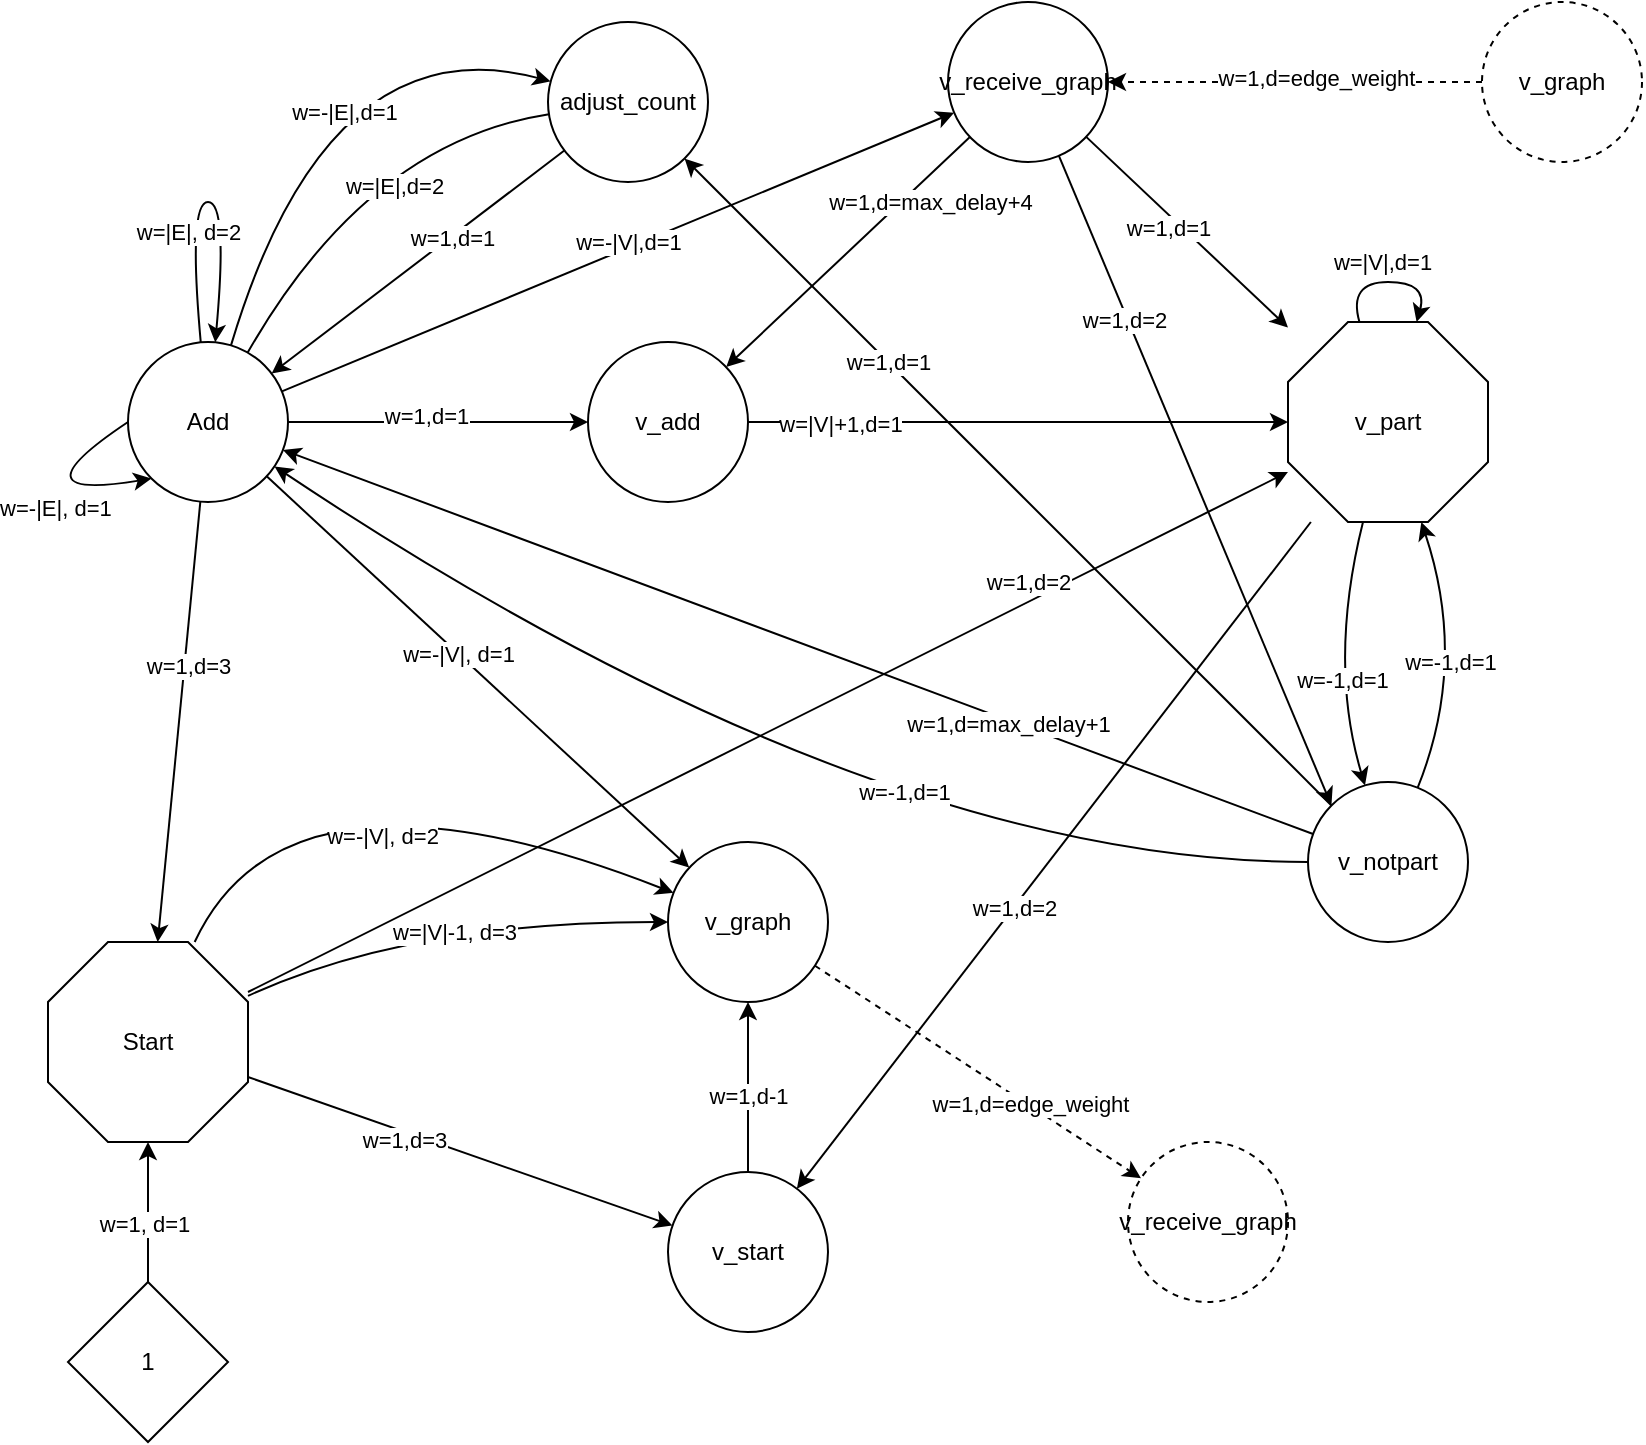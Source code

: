 <mxfile version="25.0.3">
  <diagram name="Pagina-1" id="IN2GnqsbCBUMsIS-wJ98">
    <mxGraphModel dx="670" dy="943" grid="1" gridSize="10" guides="1" tooltips="1" connect="1" arrows="1" fold="1" page="1" pageScale="1" pageWidth="827" pageHeight="1169" math="0" shadow="0">
      <root>
        <mxCell id="0" />
        <mxCell id="1" parent="0" />
        <mxCell id="YsAKR73XazrwtLxm75Nd-1" value="1" style="rhombus;whiteSpace=wrap;html=1;" parent="1" vertex="1">
          <mxGeometry x="40" y="640" width="80" height="80" as="geometry" />
        </mxCell>
        <mxCell id="YsAKR73XazrwtLxm75Nd-2" value="Start" style="whiteSpace=wrap;html=1;shape=mxgraph.basic.octagon2;align=center;verticalAlign=middle;dx=15;" parent="1" vertex="1">
          <mxGeometry x="30" y="470" width="100" height="100" as="geometry" />
        </mxCell>
        <mxCell id="YsAKR73XazrwtLxm75Nd-3" value="" style="endArrow=classic;html=1;rounded=0;" parent="1" source="YsAKR73XazrwtLxm75Nd-1" target="YsAKR73XazrwtLxm75Nd-2" edge="1">
          <mxGeometry width="50" height="50" relative="1" as="geometry">
            <mxPoint x="390" y="410" as="sourcePoint" />
            <mxPoint x="440" y="360" as="targetPoint" />
          </mxGeometry>
        </mxCell>
        <mxCell id="YsAKR73XazrwtLxm75Nd-24" value="w=1, d=1" style="edgeLabel;html=1;align=center;verticalAlign=middle;resizable=0;points=[];" parent="YsAKR73XazrwtLxm75Nd-3" vertex="1" connectable="0">
          <mxGeometry x="-0.171" y="2" relative="1" as="geometry">
            <mxPoint as="offset" />
          </mxGeometry>
        </mxCell>
        <mxCell id="YsAKR73XazrwtLxm75Nd-4" value="v_graph" style="ellipse;whiteSpace=wrap;html=1;aspect=fixed;" parent="1" vertex="1">
          <mxGeometry x="340" y="420" width="80" height="80" as="geometry" />
        </mxCell>
        <mxCell id="YsAKR73XazrwtLxm75Nd-5" value="" style="endArrow=classic;html=1;rounded=0;curved=1;" parent="1" source="YsAKR73XazrwtLxm75Nd-2" target="YsAKR73XazrwtLxm75Nd-4" edge="1">
          <mxGeometry width="50" height="50" relative="1" as="geometry">
            <mxPoint x="390" y="410" as="sourcePoint" />
            <mxPoint x="440" y="360" as="targetPoint" />
            <Array as="points">
              <mxPoint x="150" y="370" />
            </Array>
          </mxGeometry>
        </mxCell>
        <mxCell id="YsAKR73XazrwtLxm75Nd-35" value="w=-|V|, d=2" style="edgeLabel;html=1;align=center;verticalAlign=middle;resizable=0;points=[];" parent="YsAKR73XazrwtLxm75Nd-5" vertex="1" connectable="0">
          <mxGeometry x="0.083" y="-26" relative="1" as="geometry">
            <mxPoint x="-1" as="offset" />
          </mxGeometry>
        </mxCell>
        <mxCell id="YsAKR73XazrwtLxm75Nd-7" value="v_add" style="ellipse;whiteSpace=wrap;html=1;aspect=fixed;" parent="1" vertex="1">
          <mxGeometry x="300" y="170" width="80" height="80" as="geometry" />
        </mxCell>
        <mxCell id="YsAKR73XazrwtLxm75Nd-9" value="v_notpart" style="ellipse;whiteSpace=wrap;html=1;aspect=fixed;" parent="1" vertex="1">
          <mxGeometry x="660" y="390" width="80" height="80" as="geometry" />
        </mxCell>
        <mxCell id="YsAKR73XazrwtLxm75Nd-12" value="v_part" style="whiteSpace=wrap;html=1;shape=mxgraph.basic.octagon2;align=center;verticalAlign=middle;dx=15;" parent="1" vertex="1">
          <mxGeometry x="650" y="160" width="100" height="100" as="geometry" />
        </mxCell>
        <mxCell id="YsAKR73XazrwtLxm75Nd-13" value="" style="endArrow=classic;html=1;rounded=0;curved=1;" parent="1" source="YsAKR73XazrwtLxm75Nd-12" target="YsAKR73XazrwtLxm75Nd-9" edge="1">
          <mxGeometry width="50" height="50" relative="1" as="geometry">
            <mxPoint x="390" y="410" as="sourcePoint" />
            <mxPoint x="440" y="360" as="targetPoint" />
            <Array as="points">
              <mxPoint x="670" y="330" />
            </Array>
          </mxGeometry>
        </mxCell>
        <mxCell id="YsAKR73XazrwtLxm75Nd-51" value="w=-1,d=1" style="edgeLabel;html=1;align=center;verticalAlign=middle;resizable=0;points=[];" parent="YsAKR73XazrwtLxm75Nd-13" vertex="1" connectable="0">
          <mxGeometry x="0.216" y="4" relative="1" as="geometry">
            <mxPoint as="offset" />
          </mxGeometry>
        </mxCell>
        <mxCell id="YsAKR73XazrwtLxm75Nd-14" value="" style="endArrow=classic;html=1;rounded=0;curved=1;" parent="1" source="YsAKR73XazrwtLxm75Nd-9" target="YsAKR73XazrwtLxm75Nd-12" edge="1">
          <mxGeometry width="50" height="50" relative="1" as="geometry">
            <mxPoint x="390" y="410" as="sourcePoint" />
            <mxPoint x="440" y="360" as="targetPoint" />
            <Array as="points">
              <mxPoint x="740" y="330" />
            </Array>
          </mxGeometry>
        </mxCell>
        <mxCell id="YsAKR73XazrwtLxm75Nd-55" value="w=-1,d=1" style="edgeLabel;html=1;align=center;verticalAlign=middle;resizable=0;points=[];" parent="YsAKR73XazrwtLxm75Nd-14" vertex="1" connectable="0">
          <mxGeometry x="-0.089" y="9" relative="1" as="geometry">
            <mxPoint as="offset" />
          </mxGeometry>
        </mxCell>
        <mxCell id="YsAKR73XazrwtLxm75Nd-15" value="v_start" style="ellipse;whiteSpace=wrap;html=1;aspect=fixed;" parent="1" vertex="1">
          <mxGeometry x="340" y="585" width="80" height="80" as="geometry" />
        </mxCell>
        <mxCell id="YsAKR73XazrwtLxm75Nd-16" value="" style="endArrow=classic;html=1;rounded=0;" parent="1" source="YsAKR73XazrwtLxm75Nd-2" target="YsAKR73XazrwtLxm75Nd-15" edge="1">
          <mxGeometry width="50" height="50" relative="1" as="geometry">
            <mxPoint x="390" y="410" as="sourcePoint" />
            <mxPoint x="440" y="360" as="targetPoint" />
          </mxGeometry>
        </mxCell>
        <mxCell id="YsAKR73XazrwtLxm75Nd-46" value="w=1,d=3" style="edgeLabel;html=1;align=center;verticalAlign=middle;resizable=0;points=[];" parent="YsAKR73XazrwtLxm75Nd-16" vertex="1" connectable="0">
          <mxGeometry x="-0.258" y="-4" relative="1" as="geometry">
            <mxPoint as="offset" />
          </mxGeometry>
        </mxCell>
        <mxCell id="YsAKR73XazrwtLxm75Nd-17" value="" style="endArrow=classic;html=1;rounded=0;" parent="1" source="YsAKR73XazrwtLxm75Nd-12" target="YsAKR73XazrwtLxm75Nd-15" edge="1">
          <mxGeometry width="50" height="50" relative="1" as="geometry">
            <mxPoint x="590" y="300" as="sourcePoint" />
            <mxPoint x="440" y="360" as="targetPoint" />
          </mxGeometry>
        </mxCell>
        <mxCell id="YsAKR73XazrwtLxm75Nd-45" value="w=1,d=2" style="edgeLabel;html=1;align=center;verticalAlign=middle;resizable=0;points=[];" parent="YsAKR73XazrwtLxm75Nd-17" vertex="1" connectable="0">
          <mxGeometry x="0.251" y="3" relative="1" as="geometry">
            <mxPoint x="10" y="-18" as="offset" />
          </mxGeometry>
        </mxCell>
        <mxCell id="YsAKR73XazrwtLxm75Nd-18" value="Add" style="ellipse;whiteSpace=wrap;html=1;aspect=fixed;" parent="1" vertex="1">
          <mxGeometry x="70" y="170" width="80" height="80" as="geometry" />
        </mxCell>
        <mxCell id="YsAKR73XazrwtLxm75Nd-19" value="" style="endArrow=classic;html=1;rounded=0;" parent="1" source="YsAKR73XazrwtLxm75Nd-18" target="YsAKR73XazrwtLxm75Nd-7" edge="1">
          <mxGeometry width="50" height="50" relative="1" as="geometry">
            <mxPoint x="390" y="410" as="sourcePoint" />
            <mxPoint x="440" y="360" as="targetPoint" />
          </mxGeometry>
        </mxCell>
        <mxCell id="YsAKR73XazrwtLxm75Nd-60" value="w=1,d=1" style="edgeLabel;html=1;align=center;verticalAlign=middle;resizable=0;points=[];" parent="YsAKR73XazrwtLxm75Nd-19" vertex="1" connectable="0">
          <mxGeometry x="-0.08" y="3" relative="1" as="geometry">
            <mxPoint as="offset" />
          </mxGeometry>
        </mxCell>
        <mxCell id="YsAKR73XazrwtLxm75Nd-20" value="" style="endArrow=classic;html=1;rounded=0;" parent="1" source="YsAKR73XazrwtLxm75Nd-18" target="YsAKR73XazrwtLxm75Nd-4" edge="1">
          <mxGeometry width="50" height="50" relative="1" as="geometry">
            <mxPoint x="390" y="410" as="sourcePoint" />
            <mxPoint x="440" y="360" as="targetPoint" />
          </mxGeometry>
        </mxCell>
        <mxCell id="YsAKR73XazrwtLxm75Nd-38" value="w=-|V|, d=1" style="edgeLabel;html=1;align=center;verticalAlign=middle;resizable=0;points=[];" parent="YsAKR73XazrwtLxm75Nd-20" vertex="1" connectable="0">
          <mxGeometry x="-0.095" relative="1" as="geometry">
            <mxPoint as="offset" />
          </mxGeometry>
        </mxCell>
        <mxCell id="YsAKR73XazrwtLxm75Nd-21" value="" style="endArrow=classic;html=1;rounded=0;" parent="1" source="YsAKR73XazrwtLxm75Nd-15" target="YsAKR73XazrwtLxm75Nd-4" edge="1">
          <mxGeometry width="50" height="50" relative="1" as="geometry">
            <mxPoint x="390" y="410" as="sourcePoint" />
            <mxPoint x="440" y="360" as="targetPoint" />
          </mxGeometry>
        </mxCell>
        <mxCell id="YsAKR73XazrwtLxm75Nd-47" value="w=1,d-1" style="edgeLabel;html=1;align=center;verticalAlign=middle;resizable=0;points=[];" parent="YsAKR73XazrwtLxm75Nd-21" vertex="1" connectable="0">
          <mxGeometry x="-0.109" relative="1" as="geometry">
            <mxPoint as="offset" />
          </mxGeometry>
        </mxCell>
        <mxCell id="YsAKR73XazrwtLxm75Nd-22" value="" style="endArrow=classic;html=1;rounded=0;" parent="1" source="YsAKR73XazrwtLxm75Nd-7" target="YsAKR73XazrwtLxm75Nd-12" edge="1">
          <mxGeometry width="50" height="50" relative="1" as="geometry">
            <mxPoint x="390" y="410" as="sourcePoint" />
            <mxPoint x="440" y="360" as="targetPoint" />
          </mxGeometry>
        </mxCell>
        <mxCell id="YsAKR73XazrwtLxm75Nd-63" value="w=|V|+1,d=1" style="edgeLabel;html=1;align=center;verticalAlign=middle;resizable=0;points=[];" parent="YsAKR73XazrwtLxm75Nd-22" vertex="1" connectable="0">
          <mxGeometry x="-0.659" y="-1" relative="1" as="geometry">
            <mxPoint as="offset" />
          </mxGeometry>
        </mxCell>
        <mxCell id="YsAKR73XazrwtLxm75Nd-23" value="" style="endArrow=classic;html=1;rounded=0;" parent="1" source="YsAKR73XazrwtLxm75Nd-9" target="YsAKR73XazrwtLxm75Nd-18" edge="1">
          <mxGeometry width="50" height="50" relative="1" as="geometry">
            <mxPoint x="390" y="410" as="sourcePoint" />
            <mxPoint x="440" y="360" as="targetPoint" />
          </mxGeometry>
        </mxCell>
        <mxCell id="YsAKR73XazrwtLxm75Nd-54" value="w=1,d=max_delay+1" style="edgeLabel;html=1;align=center;verticalAlign=middle;resizable=0;points=[];" parent="YsAKR73XazrwtLxm75Nd-23" vertex="1" connectable="0">
          <mxGeometry x="-0.388" relative="1" as="geometry">
            <mxPoint x="5" y="3" as="offset" />
          </mxGeometry>
        </mxCell>
        <mxCell id="YsAKR73XazrwtLxm75Nd-27" value="" style="endArrow=classic;html=1;rounded=0;curved=1;exitX=0;exitY=0.5;exitDx=0;exitDy=0;entryX=0;entryY=1;entryDx=0;entryDy=0;" parent="1" source="YsAKR73XazrwtLxm75Nd-18" target="YsAKR73XazrwtLxm75Nd-18" edge="1">
          <mxGeometry width="50" height="50" relative="1" as="geometry">
            <mxPoint x="160" y="90" as="sourcePoint" />
            <mxPoint x="240" y="160" as="targetPoint" />
            <Array as="points">
              <mxPoint x="10" y="250" />
            </Array>
          </mxGeometry>
        </mxCell>
        <mxCell id="YsAKR73XazrwtLxm75Nd-28" value="w=-|E|, d=1&amp;nbsp;" style="edgeLabel;html=1;align=center;verticalAlign=middle;resizable=0;points=[];" parent="YsAKR73XazrwtLxm75Nd-27" vertex="1" connectable="0">
          <mxGeometry x="0.334" y="-7" relative="1" as="geometry">
            <mxPoint as="offset" />
          </mxGeometry>
        </mxCell>
        <mxCell id="YsAKR73XazrwtLxm75Nd-29" value="" style="endArrow=classic;html=1;rounded=0;curved=1;elbow=vertical;" parent="1" source="YsAKR73XazrwtLxm75Nd-18" target="YsAKR73XazrwtLxm75Nd-18" edge="1">
          <mxGeometry width="50" height="50" relative="1" as="geometry">
            <mxPoint x="120" y="410" as="sourcePoint" />
            <mxPoint x="220" y="150" as="targetPoint" />
            <Array as="points">
              <mxPoint x="110" y="100" />
            </Array>
          </mxGeometry>
        </mxCell>
        <mxCell id="YsAKR73XazrwtLxm75Nd-30" value="w=|E|, d=2" style="edgeLabel;html=1;align=center;verticalAlign=middle;resizable=0;points=[];" parent="YsAKR73XazrwtLxm75Nd-29" vertex="1" connectable="0">
          <mxGeometry x="0.317" y="-5" relative="1" as="geometry">
            <mxPoint x="-14" as="offset" />
          </mxGeometry>
        </mxCell>
        <mxCell id="YsAKR73XazrwtLxm75Nd-31" value="adjust_count" style="ellipse;whiteSpace=wrap;html=1;aspect=fixed;" parent="1" vertex="1">
          <mxGeometry x="280" y="10" width="80" height="80" as="geometry" />
        </mxCell>
        <mxCell id="YsAKR73XazrwtLxm75Nd-32" value="" style="endArrow=classic;html=1;rounded=0;" parent="1" source="YsAKR73XazrwtLxm75Nd-31" target="YsAKR73XazrwtLxm75Nd-18" edge="1">
          <mxGeometry width="50" height="50" relative="1" as="geometry">
            <mxPoint x="210" y="410" as="sourcePoint" />
            <mxPoint x="260" y="360" as="targetPoint" />
          </mxGeometry>
        </mxCell>
        <mxCell id="YsAKR73XazrwtLxm75Nd-33" value="w=1,d=1" style="edgeLabel;html=1;align=center;verticalAlign=middle;resizable=0;points=[];" parent="YsAKR73XazrwtLxm75Nd-32" vertex="1" connectable="0">
          <mxGeometry x="-0.227" relative="1" as="geometry">
            <mxPoint as="offset" />
          </mxGeometry>
        </mxCell>
        <mxCell id="YsAKR73XazrwtLxm75Nd-34" value="v_receive_graph" style="ellipse;whiteSpace=wrap;html=1;aspect=fixed;" parent="1" vertex="1">
          <mxGeometry x="480" width="80" height="80" as="geometry" />
        </mxCell>
        <mxCell id="YsAKR73XazrwtLxm75Nd-36" value="" style="endArrow=classic;html=1;rounded=0;curved=1;" parent="1" source="YsAKR73XazrwtLxm75Nd-2" target="YsAKR73XazrwtLxm75Nd-4" edge="1">
          <mxGeometry width="50" height="50" relative="1" as="geometry">
            <mxPoint x="170" y="410" as="sourcePoint" />
            <mxPoint x="220" y="360" as="targetPoint" />
            <Array as="points">
              <mxPoint x="210" y="460" />
            </Array>
          </mxGeometry>
        </mxCell>
        <mxCell id="YsAKR73XazrwtLxm75Nd-37" value="w=|V|-1, d=3" style="edgeLabel;html=1;align=center;verticalAlign=middle;resizable=0;points=[];" parent="YsAKR73XazrwtLxm75Nd-36" vertex="1" connectable="0">
          <mxGeometry x="0.236" y="-2" relative="1" as="geometry">
            <mxPoint x="-24" y="3" as="offset" />
          </mxGeometry>
        </mxCell>
        <mxCell id="YsAKR73XazrwtLxm75Nd-39" value="" style="endArrow=classic;html=1;rounded=0;" parent="1" source="YsAKR73XazrwtLxm75Nd-18" target="YsAKR73XazrwtLxm75Nd-34" edge="1">
          <mxGeometry width="50" height="50" relative="1" as="geometry">
            <mxPoint x="260" y="410" as="sourcePoint" />
            <mxPoint x="310" y="360" as="targetPoint" />
          </mxGeometry>
        </mxCell>
        <mxCell id="YsAKR73XazrwtLxm75Nd-40" value="w=-|V|,d=1" style="edgeLabel;html=1;align=center;verticalAlign=middle;resizable=0;points=[];" parent="YsAKR73XazrwtLxm75Nd-39" vertex="1" connectable="0">
          <mxGeometry x="0.317" y="-1" relative="1" as="geometry">
            <mxPoint x="-49" y="16" as="offset" />
          </mxGeometry>
        </mxCell>
        <mxCell id="YsAKR73XazrwtLxm75Nd-41" value="" style="endArrow=classic;html=1;rounded=0;curved=1;elbow=vertical;" parent="1" source="YsAKR73XazrwtLxm75Nd-12" target="YsAKR73XazrwtLxm75Nd-12" edge="1">
          <mxGeometry width="50" height="50" relative="1" as="geometry">
            <mxPoint x="560" y="410" as="sourcePoint" />
            <mxPoint x="710" y="110" as="targetPoint" />
            <Array as="points">
              <mxPoint x="680" y="140" />
            </Array>
          </mxGeometry>
        </mxCell>
        <mxCell id="YsAKR73XazrwtLxm75Nd-42" value="w=|V|,d=1" style="edgeLabel;html=1;align=center;verticalAlign=middle;resizable=0;points=[];" parent="YsAKR73XazrwtLxm75Nd-41" vertex="1" connectable="0">
          <mxGeometry x="0.164" y="-6" relative="1" as="geometry">
            <mxPoint x="-10" y="-16" as="offset" />
          </mxGeometry>
        </mxCell>
        <mxCell id="YsAKR73XazrwtLxm75Nd-43" value="" style="endArrow=classic;html=1;rounded=0;" parent="1" source="YsAKR73XazrwtLxm75Nd-2" target="YsAKR73XazrwtLxm75Nd-12" edge="1">
          <mxGeometry width="50" height="50" relative="1" as="geometry">
            <mxPoint x="290" y="410" as="sourcePoint" />
            <mxPoint x="560" y="120" as="targetPoint" />
          </mxGeometry>
        </mxCell>
        <mxCell id="YsAKR73XazrwtLxm75Nd-44" value="w=1,d=2" style="edgeLabel;html=1;align=center;verticalAlign=middle;resizable=0;points=[];" parent="YsAKR73XazrwtLxm75Nd-43" vertex="1" connectable="0">
          <mxGeometry x="0.647" y="3" relative="1" as="geometry">
            <mxPoint x="-37" y="12" as="offset" />
          </mxGeometry>
        </mxCell>
        <mxCell id="YsAKR73XazrwtLxm75Nd-48" value="" style="endArrow=classic;html=1;rounded=0;" parent="1" source="YsAKR73XazrwtLxm75Nd-34" target="YsAKR73XazrwtLxm75Nd-12" edge="1">
          <mxGeometry width="50" height="50" relative="1" as="geometry">
            <mxPoint x="490" y="210" as="sourcePoint" />
            <mxPoint x="540" y="160" as="targetPoint" />
          </mxGeometry>
        </mxCell>
        <mxCell id="YsAKR73XazrwtLxm75Nd-49" value="w=1,d=1" style="edgeLabel;html=1;align=center;verticalAlign=middle;resizable=0;points=[];" parent="YsAKR73XazrwtLxm75Nd-48" vertex="1" connectable="0">
          <mxGeometry x="-0.131" y="-5" relative="1" as="geometry">
            <mxPoint as="offset" />
          </mxGeometry>
        </mxCell>
        <mxCell id="YsAKR73XazrwtLxm75Nd-52" value="" style="endArrow=classic;html=1;rounded=0;entryX=0;entryY=0;entryDx=0;entryDy=0;" parent="1" source="YsAKR73XazrwtLxm75Nd-34" target="YsAKR73XazrwtLxm75Nd-9" edge="1">
          <mxGeometry width="50" height="50" relative="1" as="geometry">
            <mxPoint x="490" y="210" as="sourcePoint" />
            <mxPoint x="540" y="160" as="targetPoint" />
          </mxGeometry>
        </mxCell>
        <mxCell id="YsAKR73XazrwtLxm75Nd-53" value="w=1,d=2" style="edgeLabel;html=1;align=center;verticalAlign=middle;resizable=0;points=[];" parent="YsAKR73XazrwtLxm75Nd-52" vertex="1" connectable="0">
          <mxGeometry x="-0.502" y="-2" relative="1" as="geometry">
            <mxPoint as="offset" />
          </mxGeometry>
        </mxCell>
        <mxCell id="YsAKR73XazrwtLxm75Nd-56" value="" style="endArrow=classic;html=1;rounded=0;curved=1;" parent="1" source="YsAKR73XazrwtLxm75Nd-9" target="YsAKR73XazrwtLxm75Nd-18" edge="1">
          <mxGeometry width="50" height="50" relative="1" as="geometry">
            <mxPoint x="350" y="210" as="sourcePoint" />
            <mxPoint x="400" y="160" as="targetPoint" />
            <Array as="points">
              <mxPoint x="440" y="430" />
            </Array>
          </mxGeometry>
        </mxCell>
        <mxCell id="YsAKR73XazrwtLxm75Nd-57" value="w=-1,d=1" style="edgeLabel;html=1;align=center;verticalAlign=middle;resizable=0;points=[];" parent="YsAKR73XazrwtLxm75Nd-56" vertex="1" connectable="0">
          <mxGeometry x="-0.299" y="-35" relative="1" as="geometry">
            <mxPoint as="offset" />
          </mxGeometry>
        </mxCell>
        <mxCell id="YsAKR73XazrwtLxm75Nd-58" value="" style="endArrow=classic;html=1;rounded=0;" parent="1" source="YsAKR73XazrwtLxm75Nd-9" target="YsAKR73XazrwtLxm75Nd-31" edge="1">
          <mxGeometry width="50" height="50" relative="1" as="geometry">
            <mxPoint x="470" y="210" as="sourcePoint" />
            <mxPoint x="520" y="160" as="targetPoint" />
          </mxGeometry>
        </mxCell>
        <mxCell id="YsAKR73XazrwtLxm75Nd-59" value="w=1,d=1" style="edgeLabel;html=1;align=center;verticalAlign=middle;resizable=0;points=[];" parent="YsAKR73XazrwtLxm75Nd-58" vertex="1" connectable="0">
          <mxGeometry x="0.498" y="2" relative="1" as="geometry">
            <mxPoint x="22" y="19" as="offset" />
          </mxGeometry>
        </mxCell>
        <mxCell id="YsAKR73XazrwtLxm75Nd-61" value="" style="endArrow=classic;html=1;rounded=0;" parent="1" source="YsAKR73XazrwtLxm75Nd-34" target="YsAKR73XazrwtLxm75Nd-7" edge="1">
          <mxGeometry width="50" height="50" relative="1" as="geometry">
            <mxPoint x="310" y="410" as="sourcePoint" />
            <mxPoint x="360" y="360" as="targetPoint" />
          </mxGeometry>
        </mxCell>
        <mxCell id="YsAKR73XazrwtLxm75Nd-62" value="w=1,d=max_delay+4" style="edgeLabel;html=1;align=center;verticalAlign=middle;resizable=0;points=[];" parent="YsAKR73XazrwtLxm75Nd-61" vertex="1" connectable="0">
          <mxGeometry x="-0.27" y="1" relative="1" as="geometry">
            <mxPoint x="23" y="-10" as="offset" />
          </mxGeometry>
        </mxCell>
        <mxCell id="SVUvpSc7Sjw2VeaOamS8-1" value="v_graph" style="ellipse;whiteSpace=wrap;html=1;aspect=fixed;dashed=1;" vertex="1" parent="1">
          <mxGeometry x="747" width="80" height="80" as="geometry" />
        </mxCell>
        <mxCell id="SVUvpSc7Sjw2VeaOamS8-2" value="v_receive_graph" style="ellipse;whiteSpace=wrap;html=1;aspect=fixed;dashed=1;" vertex="1" parent="1">
          <mxGeometry x="570" y="570" width="80" height="80" as="geometry" />
        </mxCell>
        <mxCell id="SVUvpSc7Sjw2VeaOamS8-3" value="" style="endArrow=classic;html=1;rounded=0;dashed=1;" edge="1" parent="1" source="YsAKR73XazrwtLxm75Nd-4" target="SVUvpSc7Sjw2VeaOamS8-2">
          <mxGeometry width="50" height="50" relative="1" as="geometry">
            <mxPoint x="340" y="340" as="sourcePoint" />
            <mxPoint x="390" y="290" as="targetPoint" />
          </mxGeometry>
        </mxCell>
        <mxCell id="SVUvpSc7Sjw2VeaOamS8-4" value="w=1,d=edge_weight" style="edgeLabel;html=1;align=center;verticalAlign=middle;resizable=0;points=[];" vertex="1" connectable="0" parent="SVUvpSc7Sjw2VeaOamS8-3">
          <mxGeometry x="0.083" y="1" relative="1" as="geometry">
            <mxPoint x="18" y="12" as="offset" />
          </mxGeometry>
        </mxCell>
        <mxCell id="SVUvpSc7Sjw2VeaOamS8-5" value="" style="endArrow=classic;html=1;rounded=0;dashed=1;" edge="1" parent="1" source="SVUvpSc7Sjw2VeaOamS8-1" target="YsAKR73XazrwtLxm75Nd-34">
          <mxGeometry width="50" height="50" relative="1" as="geometry">
            <mxPoint x="400" y="340" as="sourcePoint" />
            <mxPoint x="450" y="290" as="targetPoint" />
          </mxGeometry>
        </mxCell>
        <mxCell id="SVUvpSc7Sjw2VeaOamS8-6" value="w=1,d=edge_weight" style="edgeLabel;html=1;align=center;verticalAlign=middle;resizable=0;points=[];" vertex="1" connectable="0" parent="SVUvpSc7Sjw2VeaOamS8-5">
          <mxGeometry x="-0.111" y="-2" relative="1" as="geometry">
            <mxPoint as="offset" />
          </mxGeometry>
        </mxCell>
        <mxCell id="SVUvpSc7Sjw2VeaOamS8-7" value="" style="endArrow=classic;html=1;rounded=0;" edge="1" parent="1" source="YsAKR73XazrwtLxm75Nd-18" target="YsAKR73XazrwtLxm75Nd-2">
          <mxGeometry width="50" height="50" relative="1" as="geometry">
            <mxPoint x="230" y="460" as="sourcePoint" />
            <mxPoint x="280" y="410" as="targetPoint" />
          </mxGeometry>
        </mxCell>
        <mxCell id="SVUvpSc7Sjw2VeaOamS8-8" value="w=1,d=3" style="edgeLabel;html=1;align=center;verticalAlign=middle;resizable=0;points=[];" vertex="1" connectable="0" parent="SVUvpSc7Sjw2VeaOamS8-7">
          <mxGeometry x="-0.255" y="2" relative="1" as="geometry">
            <mxPoint as="offset" />
          </mxGeometry>
        </mxCell>
        <mxCell id="SVUvpSc7Sjw2VeaOamS8-9" value="" style="endArrow=classic;html=1;rounded=0;curved=1;" edge="1" parent="1" source="YsAKR73XazrwtLxm75Nd-18" target="YsAKR73XazrwtLxm75Nd-31">
          <mxGeometry width="50" height="50" relative="1" as="geometry">
            <mxPoint x="230" y="210" as="sourcePoint" />
            <mxPoint x="150" y="30" as="targetPoint" />
            <Array as="points">
              <mxPoint x="170" y="10" />
            </Array>
          </mxGeometry>
        </mxCell>
        <mxCell id="SVUvpSc7Sjw2VeaOamS8-10" value="w=-|E|,d=1" style="edgeLabel;html=1;align=center;verticalAlign=middle;resizable=0;points=[];" vertex="1" connectable="0" parent="SVUvpSc7Sjw2VeaOamS8-9">
          <mxGeometry x="-0.097" y="-20" relative="1" as="geometry">
            <mxPoint as="offset" />
          </mxGeometry>
        </mxCell>
        <mxCell id="SVUvpSc7Sjw2VeaOamS8-11" value="" style="endArrow=none;html=1;rounded=0;curved=1;" edge="1" parent="1" source="YsAKR73XazrwtLxm75Nd-18" target="YsAKR73XazrwtLxm75Nd-31">
          <mxGeometry width="50" height="50" relative="1" as="geometry">
            <mxPoint x="230" y="210" as="sourcePoint" />
            <mxPoint x="280" y="160" as="targetPoint" />
            <Array as="points">
              <mxPoint x="190" y="70" />
            </Array>
          </mxGeometry>
        </mxCell>
        <mxCell id="SVUvpSc7Sjw2VeaOamS8-12" value="w=|E|,d=2" style="edgeLabel;html=1;align=center;verticalAlign=middle;resizable=0;points=[];" vertex="1" connectable="0" parent="SVUvpSc7Sjw2VeaOamS8-11">
          <mxGeometry x="0.018" y="-22" relative="1" as="geometry">
            <mxPoint as="offset" />
          </mxGeometry>
        </mxCell>
      </root>
    </mxGraphModel>
  </diagram>
</mxfile>
